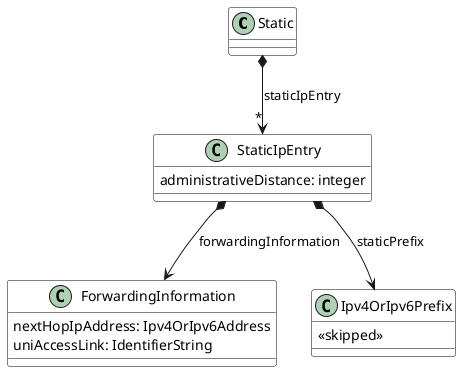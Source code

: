 @startuml
skinparam {
    ClassBackgroundColor White
    ClassBorderColor Black
}


class Static {

}

Static *-->"*" StaticIpEntry : staticIpEntry


class StaticIpEntry {

    administrativeDistance: integer
}

StaticIpEntry *--> ForwardingInformation : forwardingInformation
StaticIpEntry *--> Ipv4OrIpv6Prefix : staticPrefix

class ForwardingInformation {
  nextHopIpAddress: Ipv4OrIpv6Address
  uniAccessLink: IdentifierString
}

class Ipv4OrIpv6Prefix {
  <<skipped>>
}
@enduml
